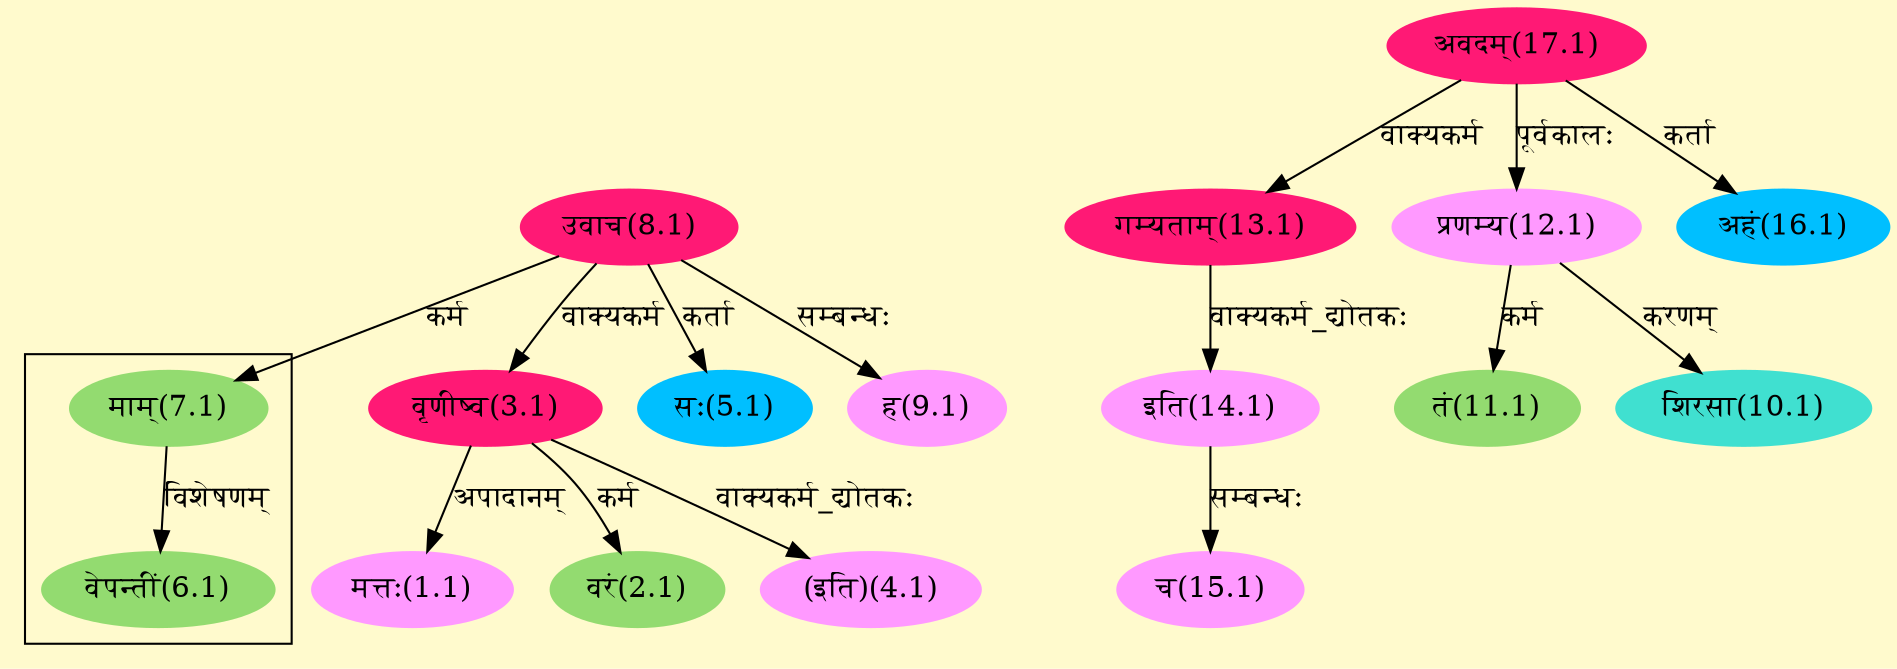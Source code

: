 digraph G{
rankdir=BT;
 compound=true;
 bgcolor="lemonchiffon1";

subgraph cluster_1{
Node6_1 [style=filled, color="#93DB70" label = "वेपन्तीं(6.1)"]
Node7_1 [style=filled, color="#93DB70" label = "माम्(7.1)"]

}
Node1_1 [style=filled, color="#FF99FF" label = "मत्तः(1.1)"]
Node3_1 [style=filled, color="#FF1975" label = "वृणीष्व(3.1)"]
Node2_1 [style=filled, color="#93DB70" label = "वरं(2.1)"]
Node8_1 [style=filled, color="#FF1975" label = "उवाच(8.1)"]
Node4_1 [style=filled, color="#FF99FF" label = "(इति)(4.1)"]
Node5_1 [style=filled, color="#00BFFF" label = "सः(5.1)"]
Node7_1 [style=filled, color="#93DB70" label = "माम्(7.1)"]
Node [style=filled, color="" label = "()"]
Node9_1 [style=filled, color="#FF99FF" label = "ह(9.1)"]
Node10_1 [style=filled, color="#40E0D0" label = "शिरसा(10.1)"]
Node12_1 [style=filled, color="#FF99FF" label = "प्रणम्य(12.1)"]
Node11_1 [style=filled, color="#93DB70" label = "तं(11.1)"]
Node17_1 [style=filled, color="#FF1975" label = "अवदम्(17.1)"]
Node13_1 [style=filled, color="#FF1975" label = "गम्यताम्(13.1)"]
Node14_1 [style=filled, color="#FF99FF" label = "इति(14.1)"]
Node15_1 [style=filled, color="#FF99FF" label = "च(15.1)"]
Node16_1 [style=filled, color="#00BFFF" label = "अहं(16.1)"]
/* Start of Relations section */

Node1_1 -> Node3_1 [  label="अपादानम्"  dir="back" ]
Node2_1 -> Node3_1 [  label="कर्म"  dir="back" ]
Node3_1 -> Node8_1 [  label="वाक्यकर्म"  dir="back" ]
Node4_1 -> Node3_1 [  label="वाक्यकर्म_द्योतकः"  dir="back" ]
Node5_1 -> Node8_1 [  label="कर्ता"  dir="back" ]
Node6_1 -> Node7_1 [  label="विशेषणम्"  dir="back" ]
Node7_1 -> Node8_1 [  label="कर्म"  dir="back" ]
Node9_1 -> Node8_1 [  label="सम्बन्धः"  dir="back" ]
Node10_1 -> Node12_1 [  label="करणम्"  dir="back" ]
Node11_1 -> Node12_1 [  label="कर्म"  dir="back" ]
Node12_1 -> Node17_1 [  label="पूर्वकालः"  dir="back" ]
Node13_1 -> Node17_1 [  label="वाक्यकर्म"  dir="back" ]
Node14_1 -> Node13_1 [  label="वाक्यकर्म_द्योतकः"  dir="back" ]
Node15_1 -> Node14_1 [  label="सम्बन्धः"  dir="back" ]
Node16_1 -> Node17_1 [  label="कर्ता"  dir="back" ]
}
